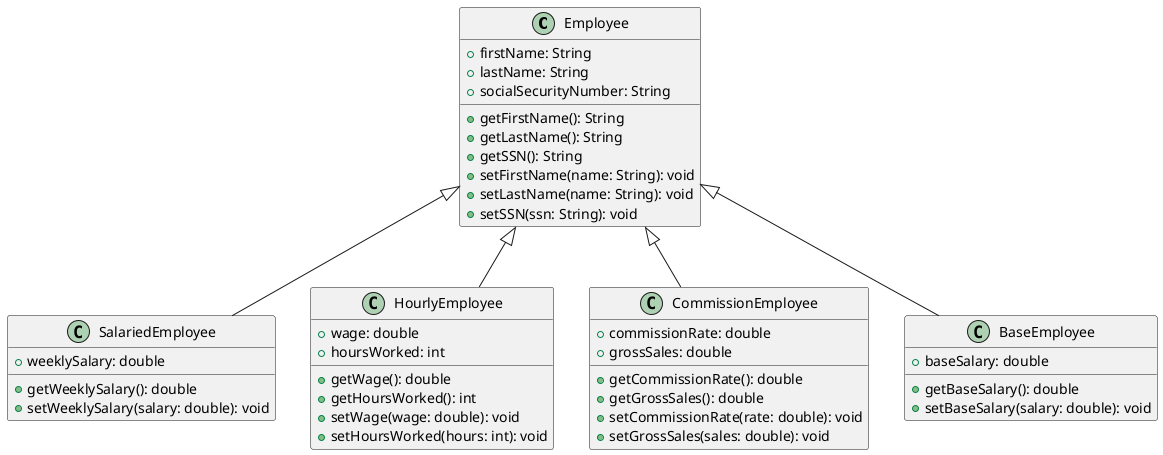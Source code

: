@startuml
class Employee {
  +firstName: String
  +lastName: String
  +socialSecurityNumber: String
  +getFirstName(): String
  +getLastName(): String
  +getSSN(): String
  +setFirstName(name: String): void
  +setLastName(name: String): void
  +setSSN(ssn: String): void
}

class SalariedEmployee {
  +weeklySalary: double
  +getWeeklySalary(): double
  +setWeeklySalary(salary: double): void
}

class HourlyEmployee {
  +wage: double
  +hoursWorked: int
  +getWage(): double
  +getHoursWorked(): int
  +setWage(wage: double): void
  +setHoursWorked(hours: int): void
}
class CommissionEmployee {
  +commissionRate: double
  +grossSales: double
  +getCommissionRate(): double
  +getGrossSales(): double
  +setCommissionRate(rate: double): void
  +setGrossSales(sales: double): void
}

class BaseEmployee {
  +baseSalary: double
  +getBaseSalary(): double
  +setBaseSalary(salary: double): void
}

Employee <|-- SalariedEmployee
Employee <|-- HourlyEmployee
Employee <|-- CommissionEmployee
Employee <|-- BaseEmployee
@enduml
